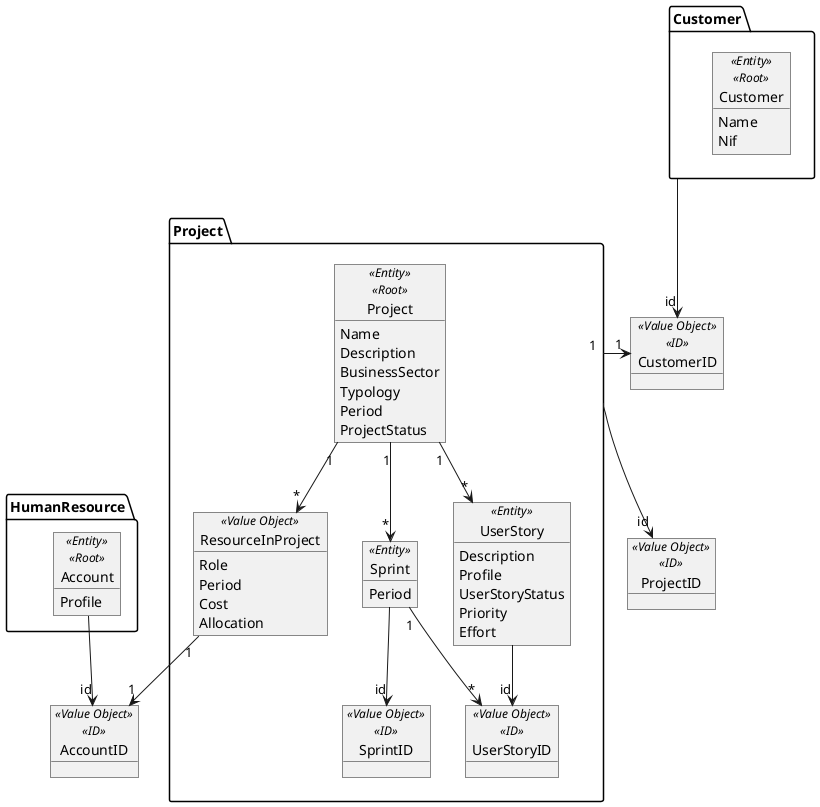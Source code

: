 @startuml

package Project {
    object "Project" as Project <<Entity>> <<Root>>{
        Name
        Description
        BusinessSector
        Typology
        Period
        ProjectStatus
    }
    object "ResourceInProject" as ResourceInProject <<Value Object>>{
        Role
        Period
        Cost
        Allocation
    }

    object "UserStory" as UserStory <<Entity>> {
        Description
        Profile
        UserStoryStatus
        Priority
        Effort
    }
    object "UserStoryID" as UserStoryID <<Value Object>> \n <<ID>>
    object "Sprint" as Sprint <<Entity>> {
        Period
    }
    object "SprintID" as SprintID <<Value Object>> \n <<ID>>
    Project "1" --> "*" ResourceInProject
    Project "1" --> "*" UserStory
    UserStory " " --> "id" UserStoryID
    Project "1" --> "*" Sprint
    Sprint " " --> "id" SprintID
}

object "ProjectID" as ProjectID <<Value Object>> \n <<ID>>{
}

package Customer {
    object "Customer" as Customer <<Entity>> <<Root>>{
        Name
        Nif
    }
}
object "CustomerID" as CustomerID <<Value Object>> \n <<ID>> {
}

package HumanResource {
    object "Account" as Account <<Entity>> <<Root>> {
        Profile
    }
}
object "AccountID" as AccountID <<Value Object>> \n <<ID>>{
}

Project " " --> "id" ProjectID
Account " " --> "id" AccountID
Customer " " --> "id" CustomerID

ResourceInProject "1" --> "1" AccountID
Sprint "1" -> "*" UserStoryID
Project "1" -> "1" CustomerID



@enduml